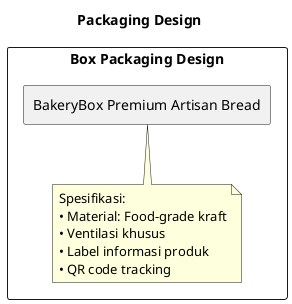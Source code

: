 @startuml
title Packaging Design

rectangle "Box Packaging Design" {
  rectangle "BakeryBox Premium Artisan Bread" as box
  note bottom of box
  Spesifikasi:
  • Material: Food-grade kraft
  • Ventilasi khusus
  • Label informasi produk
  • QR code tracking
  end note
}

@endum